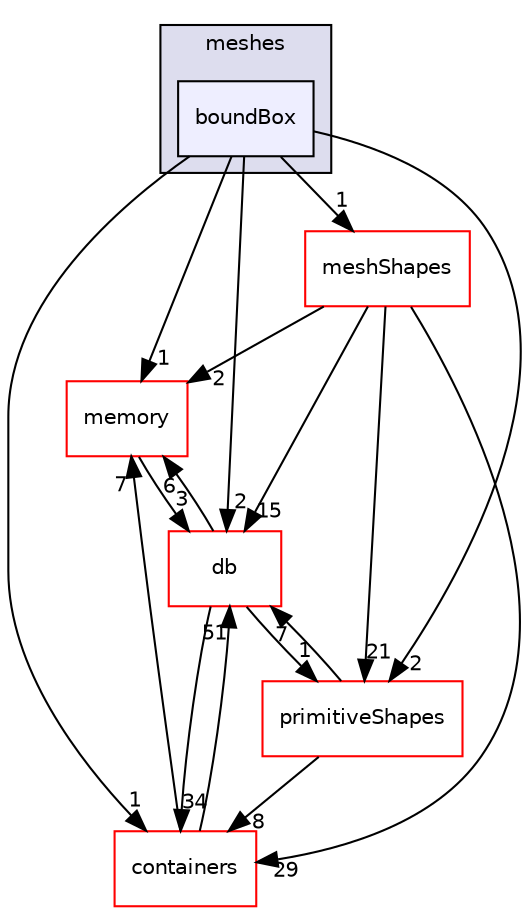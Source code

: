 digraph "src/OpenFOAM/meshes/boundBox" {
  bgcolor=transparent;
  compound=true
  node [ fontsize="10", fontname="Helvetica"];
  edge [ labelfontsize="10", labelfontname="Helvetica"];
  subgraph clusterdir_aa2423979fb45fc41c393a5db370ab21 {
    graph [ bgcolor="#ddddee", pencolor="black", label="meshes" fontname="Helvetica", fontsize="10", URL="dir_aa2423979fb45fc41c393a5db370ab21.html"]
  dir_419482a3f24625018b60fd6b1f4b7501 [shape=box, label="boundBox", style="filled", fillcolor="#eeeeff", pencolor="black", URL="dir_419482a3f24625018b60fd6b1f4b7501.html"];
  }
  dir_385a22dcc2f7120acb0f1a7a832b3b8d [shape=box label="memory" color="red" URL="dir_385a22dcc2f7120acb0f1a7a832b3b8d.html"];
  dir_19d0872053bde092be81d7fe3f56cbf7 [shape=box label="containers" color="red" URL="dir_19d0872053bde092be81d7fe3f56cbf7.html"];
  dir_63c634f7a7cfd679ac26c67fb30fc32f [shape=box label="db" color="red" URL="dir_63c634f7a7cfd679ac26c67fb30fc32f.html"];
  dir_a36ac568b20b0ed2190ed53a491bc296 [shape=box label="primitiveShapes" color="red" URL="dir_a36ac568b20b0ed2190ed53a491bc296.html"];
  dir_b8e2732bc99f8fb2a379dad81aa6030e [shape=box label="meshShapes" color="red" URL="dir_b8e2732bc99f8fb2a379dad81aa6030e.html"];
  dir_385a22dcc2f7120acb0f1a7a832b3b8d->dir_63c634f7a7cfd679ac26c67fb30fc32f [headlabel="3", labeldistance=1.5 headhref="dir_002254_001985.html"];
  dir_19d0872053bde092be81d7fe3f56cbf7->dir_385a22dcc2f7120acb0f1a7a832b3b8d [headlabel="7", labeldistance=1.5 headhref="dir_001934_002254.html"];
  dir_19d0872053bde092be81d7fe3f56cbf7->dir_63c634f7a7cfd679ac26c67fb30fc32f [headlabel="51", labeldistance=1.5 headhref="dir_001934_001985.html"];
  dir_63c634f7a7cfd679ac26c67fb30fc32f->dir_385a22dcc2f7120acb0f1a7a832b3b8d [headlabel="6", labeldistance=1.5 headhref="dir_001985_002254.html"];
  dir_63c634f7a7cfd679ac26c67fb30fc32f->dir_19d0872053bde092be81d7fe3f56cbf7 [headlabel="34", labeldistance=1.5 headhref="dir_001985_001934.html"];
  dir_63c634f7a7cfd679ac26c67fb30fc32f->dir_a36ac568b20b0ed2190ed53a491bc296 [headlabel="1", labeldistance=1.5 headhref="dir_001985_002347.html"];
  dir_a36ac568b20b0ed2190ed53a491bc296->dir_19d0872053bde092be81d7fe3f56cbf7 [headlabel="8", labeldistance=1.5 headhref="dir_002347_001934.html"];
  dir_a36ac568b20b0ed2190ed53a491bc296->dir_63c634f7a7cfd679ac26c67fb30fc32f [headlabel="7", labeldistance=1.5 headhref="dir_002347_001985.html"];
  dir_419482a3f24625018b60fd6b1f4b7501->dir_385a22dcc2f7120acb0f1a7a832b3b8d [headlabel="1", labeldistance=1.5 headhref="dir_002262_002254.html"];
  dir_419482a3f24625018b60fd6b1f4b7501->dir_19d0872053bde092be81d7fe3f56cbf7 [headlabel="1", labeldistance=1.5 headhref="dir_002262_001934.html"];
  dir_419482a3f24625018b60fd6b1f4b7501->dir_63c634f7a7cfd679ac26c67fb30fc32f [headlabel="2", labeldistance=1.5 headhref="dir_002262_001985.html"];
  dir_419482a3f24625018b60fd6b1f4b7501->dir_a36ac568b20b0ed2190ed53a491bc296 [headlabel="2", labeldistance=1.5 headhref="dir_002262_002347.html"];
  dir_419482a3f24625018b60fd6b1f4b7501->dir_b8e2732bc99f8fb2a379dad81aa6030e [headlabel="1", labeldistance=1.5 headhref="dir_002262_002271.html"];
  dir_b8e2732bc99f8fb2a379dad81aa6030e->dir_385a22dcc2f7120acb0f1a7a832b3b8d [headlabel="2", labeldistance=1.5 headhref="dir_002271_002254.html"];
  dir_b8e2732bc99f8fb2a379dad81aa6030e->dir_19d0872053bde092be81d7fe3f56cbf7 [headlabel="29", labeldistance=1.5 headhref="dir_002271_001934.html"];
  dir_b8e2732bc99f8fb2a379dad81aa6030e->dir_63c634f7a7cfd679ac26c67fb30fc32f [headlabel="15", labeldistance=1.5 headhref="dir_002271_001985.html"];
  dir_b8e2732bc99f8fb2a379dad81aa6030e->dir_a36ac568b20b0ed2190ed53a491bc296 [headlabel="21", labeldistance=1.5 headhref="dir_002271_002347.html"];
}
